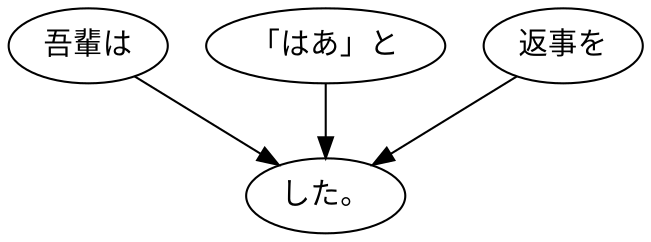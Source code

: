 digraph graph689 {
	node0 [label="吾輩は"];
	node1 [label="「はあ」と"];
	node2 [label="返事を"];
	node3 [label="した。"];
	node0 -> node3;
	node1 -> node3;
	node2 -> node3;
}
